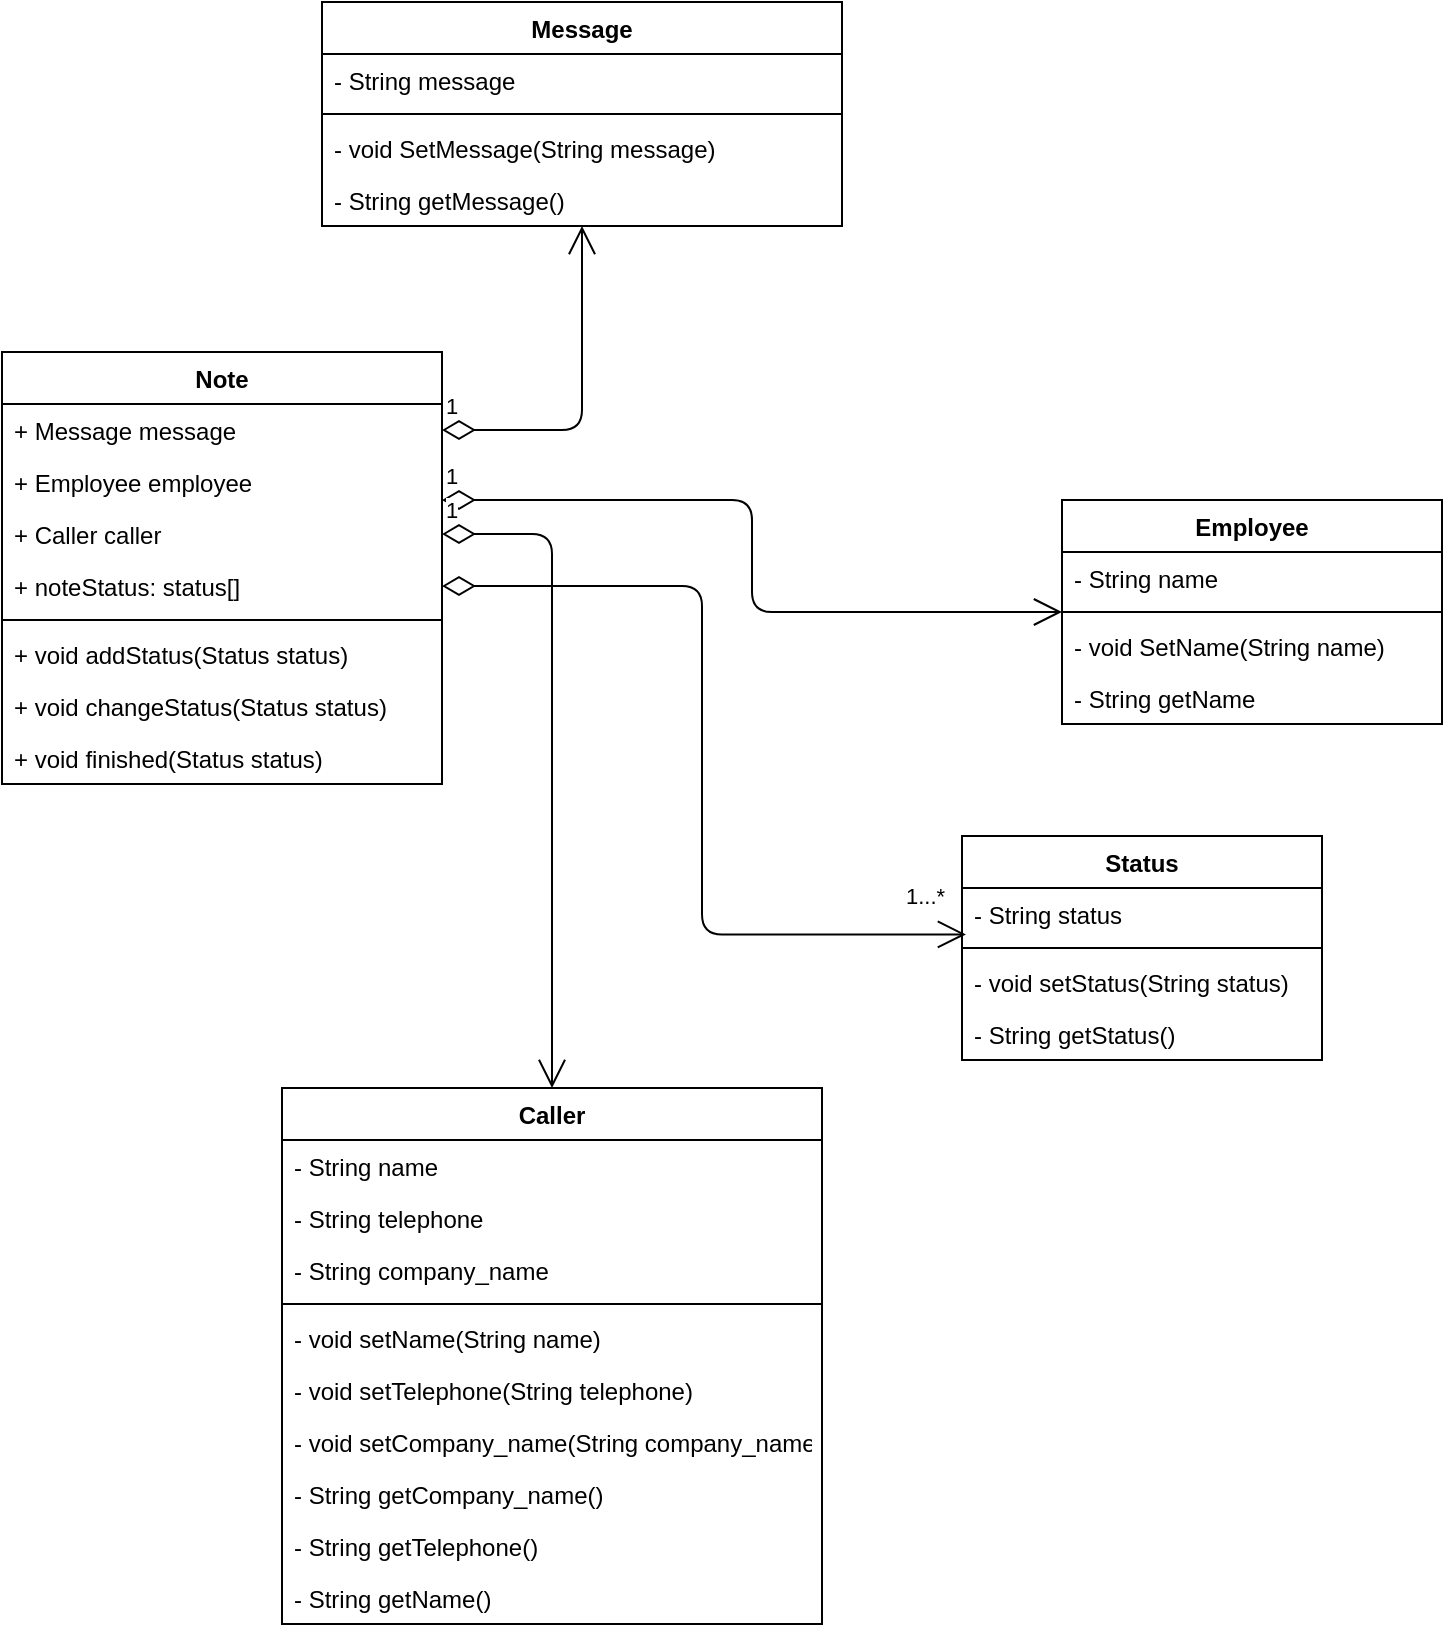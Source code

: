 <mxfile version="10.6.7" type="device"><diagram id="ScEk1frLRCliCo6x5hwr" name="Page-1"><mxGraphModel dx="1250" dy="582" grid="1" gridSize="10" guides="1" tooltips="1" connect="1" arrows="1" fold="1" page="1" pageScale="1" pageWidth="827" pageHeight="1169" math="0" shadow="0"><root><mxCell id="0"/><mxCell id="1" parent="0"/><mxCell id="wB6f3jAf0FypTU7c4346-1" value="Employee" style="swimlane;fontStyle=1;align=center;verticalAlign=top;childLayout=stackLayout;horizontal=1;startSize=26;horizontalStack=0;resizeParent=1;resizeParentMax=0;resizeLast=0;collapsible=1;marginBottom=0;" parent="1" vertex="1"><mxGeometry x="590" y="450" width="190" height="112" as="geometry"/></mxCell><mxCell id="wB6f3jAf0FypTU7c4346-2" value="- String name&#10;" style="text;strokeColor=none;fillColor=none;align=left;verticalAlign=top;spacingLeft=4;spacingRight=4;overflow=hidden;rotatable=0;points=[[0,0.5],[1,0.5]];portConstraint=eastwest;" parent="wB6f3jAf0FypTU7c4346-1" vertex="1"><mxGeometry y="26" width="190" height="26" as="geometry"/></mxCell><mxCell id="wB6f3jAf0FypTU7c4346-3" value="" style="line;strokeWidth=1;fillColor=none;align=left;verticalAlign=middle;spacingTop=-1;spacingLeft=3;spacingRight=3;rotatable=0;labelPosition=right;points=[];portConstraint=eastwest;" parent="wB6f3jAf0FypTU7c4346-1" vertex="1"><mxGeometry y="52" width="190" height="8" as="geometry"/></mxCell><mxCell id="wB6f3jAf0FypTU7c4346-4" value="- void SetName(String name)" style="text;strokeColor=none;fillColor=none;align=left;verticalAlign=top;spacingLeft=4;spacingRight=4;overflow=hidden;rotatable=0;points=[[0,0.5],[1,0.5]];portConstraint=eastwest;" parent="wB6f3jAf0FypTU7c4346-1" vertex="1"><mxGeometry y="60" width="190" height="26" as="geometry"/></mxCell><mxCell id="iEn5spSJ4KYZH19fQq-t-16" value="- String getName" style="text;strokeColor=none;fillColor=none;align=left;verticalAlign=top;spacingLeft=4;spacingRight=4;overflow=hidden;rotatable=0;points=[[0,0.5],[1,0.5]];portConstraint=eastwest;" vertex="1" parent="wB6f3jAf0FypTU7c4346-1"><mxGeometry y="86" width="190" height="26" as="geometry"/></mxCell><mxCell id="wB6f3jAf0FypTU7c4346-11" value="Status" style="swimlane;fontStyle=1;align=center;verticalAlign=top;childLayout=stackLayout;horizontal=1;startSize=26;horizontalStack=0;resizeParent=1;resizeParentMax=0;resizeLast=0;collapsible=1;marginBottom=0;" parent="1" vertex="1"><mxGeometry x="540" y="618" width="180" height="112" as="geometry"/></mxCell><mxCell id="wB6f3jAf0FypTU7c4346-12" value="- String status" style="text;strokeColor=none;fillColor=none;align=left;verticalAlign=top;spacingLeft=4;spacingRight=4;overflow=hidden;rotatable=0;points=[[0,0.5],[1,0.5]];portConstraint=eastwest;" parent="wB6f3jAf0FypTU7c4346-11" vertex="1"><mxGeometry y="26" width="180" height="26" as="geometry"/></mxCell><mxCell id="wB6f3jAf0FypTU7c4346-13" value="" style="line;strokeWidth=1;fillColor=none;align=left;verticalAlign=middle;spacingTop=-1;spacingLeft=3;spacingRight=3;rotatable=0;labelPosition=right;points=[];portConstraint=eastwest;" parent="wB6f3jAf0FypTU7c4346-11" vertex="1"><mxGeometry y="52" width="180" height="8" as="geometry"/></mxCell><mxCell id="wB6f3jAf0FypTU7c4346-14" value="- void setStatus(String status)" style="text;strokeColor=none;fillColor=none;align=left;verticalAlign=top;spacingLeft=4;spacingRight=4;overflow=hidden;rotatable=0;points=[[0,0.5],[1,0.5]];portConstraint=eastwest;" parent="wB6f3jAf0FypTU7c4346-11" vertex="1"><mxGeometry y="60" width="180" height="26" as="geometry"/></mxCell><mxCell id="iEn5spSJ4KYZH19fQq-t-15" value="- String getStatus()" style="text;strokeColor=none;fillColor=none;align=left;verticalAlign=top;spacingLeft=4;spacingRight=4;overflow=hidden;rotatable=0;points=[[0,0.5],[1,0.5]];portConstraint=eastwest;" vertex="1" parent="wB6f3jAf0FypTU7c4346-11"><mxGeometry y="86" width="180" height="26" as="geometry"/></mxCell><mxCell id="wB6f3jAf0FypTU7c4346-15" value="Message" style="swimlane;fontStyle=1;align=center;verticalAlign=top;childLayout=stackLayout;horizontal=1;startSize=26;horizontalStack=0;resizeParent=1;resizeParentMax=0;resizeLast=0;collapsible=1;marginBottom=0;" parent="1" vertex="1"><mxGeometry x="220" y="201" width="260" height="112" as="geometry"/></mxCell><mxCell id="wB6f3jAf0FypTU7c4346-16" value="- String message" style="text;strokeColor=none;fillColor=none;align=left;verticalAlign=top;spacingLeft=4;spacingRight=4;overflow=hidden;rotatable=0;points=[[0,0.5],[1,0.5]];portConstraint=eastwest;" parent="wB6f3jAf0FypTU7c4346-15" vertex="1"><mxGeometry y="26" width="260" height="26" as="geometry"/></mxCell><mxCell id="wB6f3jAf0FypTU7c4346-17" value="" style="line;strokeWidth=1;fillColor=none;align=left;verticalAlign=middle;spacingTop=-1;spacingLeft=3;spacingRight=3;rotatable=0;labelPosition=right;points=[];portConstraint=eastwest;" parent="wB6f3jAf0FypTU7c4346-15" vertex="1"><mxGeometry y="52" width="260" height="8" as="geometry"/></mxCell><mxCell id="wB6f3jAf0FypTU7c4346-18" value="- void SetMessage(String message)" style="text;strokeColor=none;fillColor=none;align=left;verticalAlign=top;spacingLeft=4;spacingRight=4;overflow=hidden;rotatable=0;points=[[0,0.5],[1,0.5]];portConstraint=eastwest;" parent="wB6f3jAf0FypTU7c4346-15" vertex="1"><mxGeometry y="60" width="260" height="26" as="geometry"/></mxCell><mxCell id="iEn5spSJ4KYZH19fQq-t-21" value="- String getMessage()" style="text;strokeColor=none;fillColor=none;align=left;verticalAlign=top;spacingLeft=4;spacingRight=4;overflow=hidden;rotatable=0;points=[[0,0.5],[1,0.5]];portConstraint=eastwest;" vertex="1" parent="wB6f3jAf0FypTU7c4346-15"><mxGeometry y="86" width="260" height="26" as="geometry"/></mxCell><mxCell id="iEn5spSJ4KYZH19fQq-t-1" value="Caller" style="swimlane;fontStyle=1;align=center;verticalAlign=top;childLayout=stackLayout;horizontal=1;startSize=26;horizontalStack=0;resizeParent=1;resizeParentMax=0;resizeLast=0;collapsible=1;marginBottom=0;" vertex="1" parent="1"><mxGeometry x="200" y="744" width="270" height="268" as="geometry"/></mxCell><mxCell id="iEn5spSJ4KYZH19fQq-t-2" value="- String name" style="text;strokeColor=none;fillColor=none;align=left;verticalAlign=top;spacingLeft=4;spacingRight=4;overflow=hidden;rotatable=0;points=[[0,0.5],[1,0.5]];portConstraint=eastwest;" vertex="1" parent="iEn5spSJ4KYZH19fQq-t-1"><mxGeometry y="26" width="270" height="26" as="geometry"/></mxCell><mxCell id="iEn5spSJ4KYZH19fQq-t-7" value="- String telephone" style="text;strokeColor=none;fillColor=none;align=left;verticalAlign=top;spacingLeft=4;spacingRight=4;overflow=hidden;rotatable=0;points=[[0,0.5],[1,0.5]];portConstraint=eastwest;" vertex="1" parent="iEn5spSJ4KYZH19fQq-t-1"><mxGeometry y="52" width="270" height="26" as="geometry"/></mxCell><mxCell id="iEn5spSJ4KYZH19fQq-t-8" value="- String company_name" style="text;strokeColor=none;fillColor=none;align=left;verticalAlign=top;spacingLeft=4;spacingRight=4;overflow=hidden;rotatable=0;points=[[0,0.5],[1,0.5]];portConstraint=eastwest;" vertex="1" parent="iEn5spSJ4KYZH19fQq-t-1"><mxGeometry y="78" width="270" height="26" as="geometry"/></mxCell><mxCell id="iEn5spSJ4KYZH19fQq-t-3" value="" style="line;strokeWidth=1;fillColor=none;align=left;verticalAlign=middle;spacingTop=-1;spacingLeft=3;spacingRight=3;rotatable=0;labelPosition=right;points=[];portConstraint=eastwest;" vertex="1" parent="iEn5spSJ4KYZH19fQq-t-1"><mxGeometry y="104" width="270" height="8" as="geometry"/></mxCell><mxCell id="iEn5spSJ4KYZH19fQq-t-4" value="- void setName(String name)" style="text;strokeColor=none;fillColor=none;align=left;verticalAlign=top;spacingLeft=4;spacingRight=4;overflow=hidden;rotatable=0;points=[[0,0.5],[1,0.5]];portConstraint=eastwest;" vertex="1" parent="iEn5spSJ4KYZH19fQq-t-1"><mxGeometry y="112" width="270" height="26" as="geometry"/></mxCell><mxCell id="iEn5spSJ4KYZH19fQq-t-10" value="- void setTelephone(String telephone)" style="text;strokeColor=none;fillColor=none;align=left;verticalAlign=top;spacingLeft=4;spacingRight=4;overflow=hidden;rotatable=0;points=[[0,0.5],[1,0.5]];portConstraint=eastwest;" vertex="1" parent="iEn5spSJ4KYZH19fQq-t-1"><mxGeometry y="138" width="270" height="26" as="geometry"/></mxCell><mxCell id="iEn5spSJ4KYZH19fQq-t-11" value="- void setCompany_name(String company_name)" style="text;strokeColor=none;fillColor=none;align=left;verticalAlign=top;spacingLeft=4;spacingRight=4;overflow=hidden;rotatable=0;points=[[0,0.5],[1,0.5]];portConstraint=eastwest;" vertex="1" parent="iEn5spSJ4KYZH19fQq-t-1"><mxGeometry y="164" width="270" height="26" as="geometry"/></mxCell><mxCell id="iEn5spSJ4KYZH19fQq-t-12" value="- String getCompany_name()" style="text;strokeColor=none;fillColor=none;align=left;verticalAlign=top;spacingLeft=4;spacingRight=4;overflow=hidden;rotatable=0;points=[[0,0.5],[1,0.5]];portConstraint=eastwest;" vertex="1" parent="iEn5spSJ4KYZH19fQq-t-1"><mxGeometry y="190" width="270" height="26" as="geometry"/></mxCell><mxCell id="iEn5spSJ4KYZH19fQq-t-13" value="- String getTelephone()" style="text;strokeColor=none;fillColor=none;align=left;verticalAlign=top;spacingLeft=4;spacingRight=4;overflow=hidden;rotatable=0;points=[[0,0.5],[1,0.5]];portConstraint=eastwest;" vertex="1" parent="iEn5spSJ4KYZH19fQq-t-1"><mxGeometry y="216" width="270" height="26" as="geometry"/></mxCell><mxCell id="iEn5spSJ4KYZH19fQq-t-14" value="- String getName()" style="text;strokeColor=none;fillColor=none;align=left;verticalAlign=top;spacingLeft=4;spacingRight=4;overflow=hidden;rotatable=0;points=[[0,0.5],[1,0.5]];portConstraint=eastwest;" vertex="1" parent="iEn5spSJ4KYZH19fQq-t-1"><mxGeometry y="242" width="270" height="26" as="geometry"/></mxCell><mxCell id="iEn5spSJ4KYZH19fQq-t-17" value="Note" style="swimlane;fontStyle=1;align=center;verticalAlign=top;childLayout=stackLayout;horizontal=1;startSize=26;horizontalStack=0;resizeParent=1;resizeParentMax=0;resizeLast=0;collapsible=1;marginBottom=0;" vertex="1" parent="1"><mxGeometry x="60" y="376" width="220" height="216" as="geometry"/></mxCell><mxCell id="iEn5spSJ4KYZH19fQq-t-18" value="+ Message message" style="text;strokeColor=none;fillColor=none;align=left;verticalAlign=top;spacingLeft=4;spacingRight=4;overflow=hidden;rotatable=0;points=[[0,0.5],[1,0.5]];portConstraint=eastwest;" vertex="1" parent="iEn5spSJ4KYZH19fQq-t-17"><mxGeometry y="26" width="220" height="26" as="geometry"/></mxCell><mxCell id="iEn5spSJ4KYZH19fQq-t-22" value="+ Employee employee" style="text;strokeColor=none;fillColor=none;align=left;verticalAlign=top;spacingLeft=4;spacingRight=4;overflow=hidden;rotatable=0;points=[[0,0.5],[1,0.5]];portConstraint=eastwest;" vertex="1" parent="iEn5spSJ4KYZH19fQq-t-17"><mxGeometry y="52" width="220" height="26" as="geometry"/></mxCell><mxCell id="iEn5spSJ4KYZH19fQq-t-23" value="+ Caller caller" style="text;strokeColor=none;fillColor=none;align=left;verticalAlign=top;spacingLeft=4;spacingRight=4;overflow=hidden;rotatable=0;points=[[0,0.5],[1,0.5]];portConstraint=eastwest;" vertex="1" parent="iEn5spSJ4KYZH19fQq-t-17"><mxGeometry y="78" width="220" height="26" as="geometry"/></mxCell><mxCell id="iEn5spSJ4KYZH19fQq-t-24" value="+ noteStatus: status[]" style="text;strokeColor=none;fillColor=none;align=left;verticalAlign=top;spacingLeft=4;spacingRight=4;overflow=hidden;rotatable=0;points=[[0,0.5],[1,0.5]];portConstraint=eastwest;" vertex="1" parent="iEn5spSJ4KYZH19fQq-t-17"><mxGeometry y="104" width="220" height="26" as="geometry"/></mxCell><mxCell id="iEn5spSJ4KYZH19fQq-t-19" value="" style="line;strokeWidth=1;fillColor=none;align=left;verticalAlign=middle;spacingTop=-1;spacingLeft=3;spacingRight=3;rotatable=0;labelPosition=right;points=[];portConstraint=eastwest;" vertex="1" parent="iEn5spSJ4KYZH19fQq-t-17"><mxGeometry y="130" width="220" height="8" as="geometry"/></mxCell><mxCell id="iEn5spSJ4KYZH19fQq-t-20" value="+ void addStatus(Status status)" style="text;strokeColor=none;fillColor=none;align=left;verticalAlign=top;spacingLeft=4;spacingRight=4;overflow=hidden;rotatable=0;points=[[0,0.5],[1,0.5]];portConstraint=eastwest;" vertex="1" parent="iEn5spSJ4KYZH19fQq-t-17"><mxGeometry y="138" width="220" height="26" as="geometry"/></mxCell><mxCell id="iEn5spSJ4KYZH19fQq-t-25" value="+ void changeStatus(Status status)" style="text;strokeColor=none;fillColor=none;align=left;verticalAlign=top;spacingLeft=4;spacingRight=4;overflow=hidden;rotatable=0;points=[[0,0.5],[1,0.5]];portConstraint=eastwest;" vertex="1" parent="iEn5spSJ4KYZH19fQq-t-17"><mxGeometry y="164" width="220" height="26" as="geometry"/></mxCell><mxCell id="iEn5spSJ4KYZH19fQq-t-27" value="+ void finished(Status status)" style="text;strokeColor=none;fillColor=none;align=left;verticalAlign=top;spacingLeft=4;spacingRight=4;overflow=hidden;rotatable=0;points=[[0,0.5],[1,0.5]];portConstraint=eastwest;" vertex="1" parent="iEn5spSJ4KYZH19fQq-t-17"><mxGeometry y="190" width="220" height="26" as="geometry"/></mxCell><mxCell id="iEn5spSJ4KYZH19fQq-t-28" value="1" style="endArrow=open;html=1;endSize=12;startArrow=diamondThin;startSize=14;startFill=0;edgeStyle=orthogonalEdgeStyle;align=left;verticalAlign=bottom;exitX=1;exitY=0.5;exitDx=0;exitDy=0;" edge="1" parent="1" source="iEn5spSJ4KYZH19fQq-t-18" target="wB6f3jAf0FypTU7c4346-15"><mxGeometry x="-1" y="3" relative="1" as="geometry"><mxPoint x="370" y="430" as="sourcePoint"/><mxPoint x="730" y="280" as="targetPoint"/></mxGeometry></mxCell><mxCell id="iEn5spSJ4KYZH19fQq-t-30" value="1" style="endArrow=open;html=1;endSize=12;startArrow=diamondThin;startSize=14;startFill=0;edgeStyle=orthogonalEdgeStyle;align=left;verticalAlign=bottom;exitX=1;exitY=0.846;exitDx=0;exitDy=0;exitPerimeter=0;" edge="1" parent="1" source="iEn5spSJ4KYZH19fQq-t-22" target="wB6f3jAf0FypTU7c4346-1"><mxGeometry x="-1" y="3" relative="1" as="geometry"><mxPoint x="380" y="450" as="sourcePoint"/><mxPoint x="540" y="450" as="targetPoint"/></mxGeometry></mxCell><mxCell id="iEn5spSJ4KYZH19fQq-t-31" value="1" style="endArrow=open;html=1;endSize=12;startArrow=diamondThin;startSize=14;startFill=0;edgeStyle=orthogonalEdgeStyle;align=left;verticalAlign=bottom;exitX=1;exitY=0.5;exitDx=0;exitDy=0;" edge="1" parent="1" source="iEn5spSJ4KYZH19fQq-t-23" target="iEn5spSJ4KYZH19fQq-t-1"><mxGeometry x="-1" y="3" relative="1" as="geometry"><mxPoint x="300" y="510" as="sourcePoint"/><mxPoint x="460" y="510" as="targetPoint"/></mxGeometry></mxCell><mxCell id="iEn5spSJ4KYZH19fQq-t-32" value="1...*" style="endArrow=open;html=1;endSize=12;startArrow=diamondThin;startSize=14;startFill=0;edgeStyle=orthogonalEdgeStyle;align=left;verticalAlign=bottom;exitX=1;exitY=0.5;exitDx=0;exitDy=0;entryX=0.011;entryY=0.892;entryDx=0;entryDy=0;entryPerimeter=0;" edge="1" parent="1" source="iEn5spSJ4KYZH19fQq-t-24" target="wB6f3jAf0FypTU7c4346-12"><mxGeometry x="0.853" y="10" relative="1" as="geometry"><mxPoint x="370" y="580" as="sourcePoint"/><mxPoint x="530" y="580" as="targetPoint"/><mxPoint as="offset"/></mxGeometry></mxCell></root></mxGraphModel></diagram></mxfile>